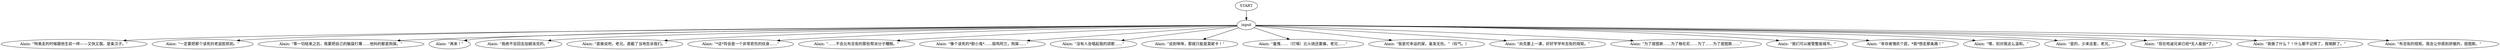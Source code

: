 # WHIRLING F1 / ALAIN barks
# ALAIN barks:
# ==================================================
digraph G {
	  0 [label="START"];
	  1 [label="input"];
	  3 [label="Alain: “特奥走的时候跟他生前一样——又快又狠。是条汉子。”"];
	  4 [label="Alain: “一定要把那个该死的老鼠脸抓到。”"];
	  5 [label="Alain: “等一切结束之后，我要把自己的脑袋打爆……他妈的都是狗屎。”"];
	  6 [label="Alain: “再来！”"];
	  7 [label="Alain: “我绝不会回去加姆洛克的。”"];
	  8 [label="Alain: “直接说吧，老兄。直截了当地告诉我们。”"];
	  9 [label="Alain: “*这*将会是一个非常悲伤的纹身……”"];
	  10 [label="Alain: “……不会比布吉街的那些帮派分子糟糕。”"];
	  11 [label="Alain: “像个该死的*胆小鬼*……弱鸡阿兰，狗屎……”"];
	  12 [label="Alain: “没有人会唱起我的颂歌……”"];
	  13 [label="Alain: “说到咪咪，那就只能是莫妮卡！”"];
	  14 [label="Alain: “羞愧……（打嗝）比火烧还要痛，老兄……”"];
	  15 [label="Alain: “我是坨幸运的屎，毫发无伤。”（叹气。）"];
	  16 [label="Alain: “尚克要上一课，好好学学布吉街的规矩。”"];
	  17 [label="Alain: “为了提图斯……为了格伦尼……为了……为了提图斯……”"];
	  18 [label="Alain: “我们可以接管整座城市。”"];
	  19 [label="Alain: “幸存者愧疚个屁，*我*想走那条路！”"];
	  20 [label="Alain: “嘿，别对我这么温和。”"];
	  21 [label="Alain: “是的，少来这套，老兄。”"];
	  22 [label="Alain: “现在哈迪兄弟已经*无人能敌*了。”"];
	  23 [label="Alain: “我做了什么？！什么都不记得了，我喝醉了。”"];
	  24 [label="Alain: “布吉街的规矩。我会让你感到骄傲的，提图斯。”"];
	  0 -> 1
	  1 -> 3
	  1 -> 4
	  1 -> 5
	  1 -> 6
	  1 -> 7
	  1 -> 8
	  1 -> 9
	  1 -> 10
	  1 -> 11
	  1 -> 12
	  1 -> 13
	  1 -> 14
	  1 -> 15
	  1 -> 16
	  1 -> 17
	  1 -> 18
	  1 -> 19
	  1 -> 20
	  1 -> 21
	  1 -> 22
	  1 -> 23
	  1 -> 24
}

